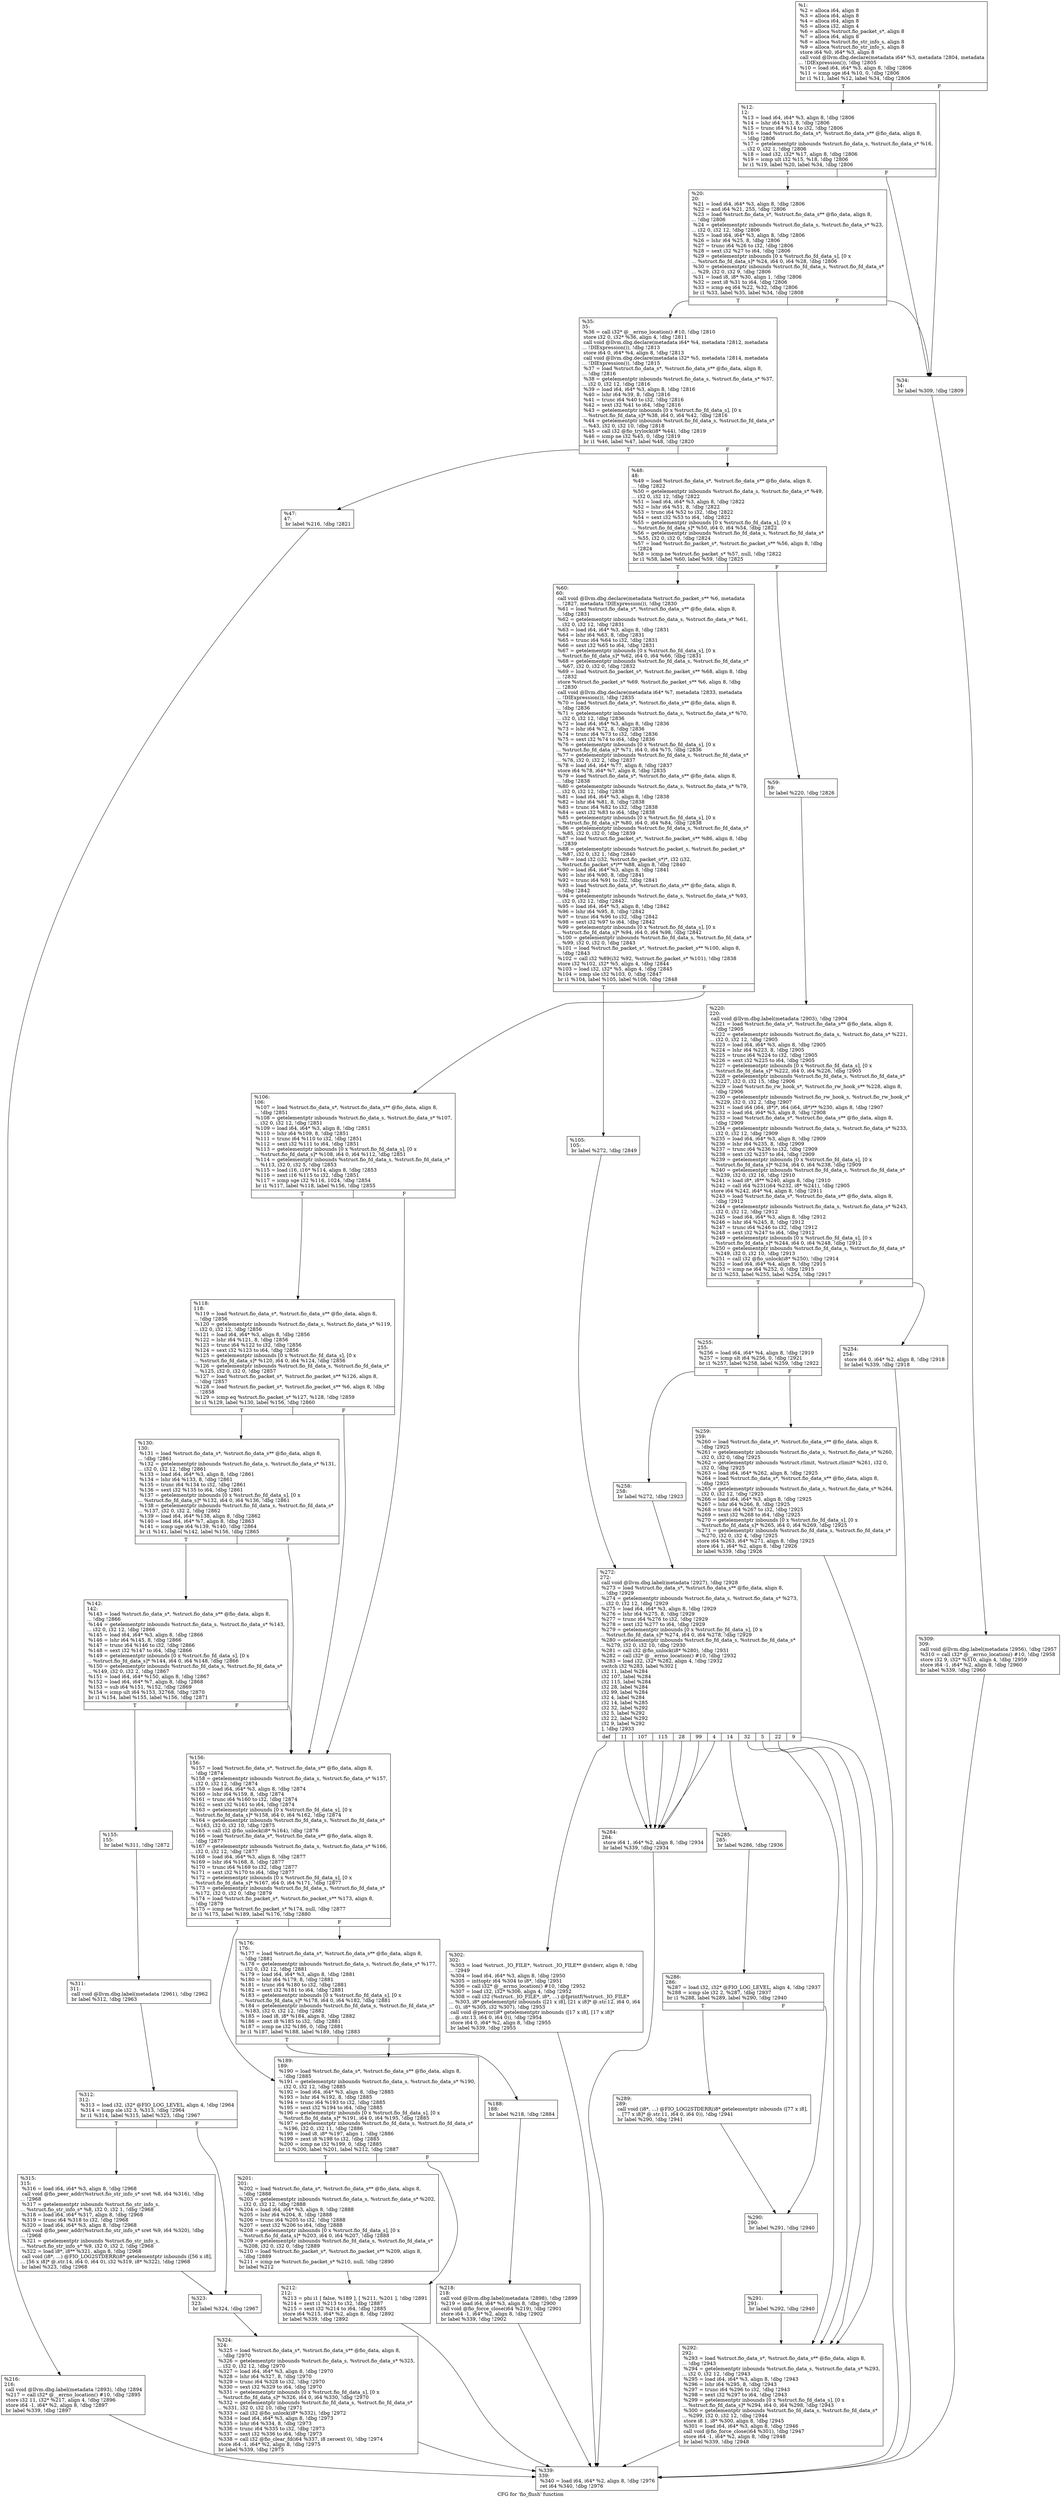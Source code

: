 digraph "CFG for 'fio_flush' function" {
	label="CFG for 'fio_flush' function";

	Node0x5568514cc740 [shape=record,label="{%1:\l  %2 = alloca i64, align 8\l  %3 = alloca i64, align 8\l  %4 = alloca i64, align 8\l  %5 = alloca i32, align 4\l  %6 = alloca %struct.fio_packet_s*, align 8\l  %7 = alloca i64, align 8\l  %8 = alloca %struct.fio_str_info_s, align 8\l  %9 = alloca %struct.fio_str_info_s, align 8\l  store i64 %0, i64* %3, align 8\l  call void @llvm.dbg.declare(metadata i64* %3, metadata !2804, metadata\l... !DIExpression()), !dbg !2805\l  %10 = load i64, i64* %3, align 8, !dbg !2806\l  %11 = icmp sge i64 %10, 0, !dbg !2806\l  br i1 %11, label %12, label %34, !dbg !2806\l|{<s0>T|<s1>F}}"];
	Node0x5568514cc740:s0 -> Node0x5568514cf280;
	Node0x5568514cc740:s1 -> Node0x5568514cf320;
	Node0x5568514cf280 [shape=record,label="{%12:\l12:                                               \l  %13 = load i64, i64* %3, align 8, !dbg !2806\l  %14 = lshr i64 %13, 8, !dbg !2806\l  %15 = trunc i64 %14 to i32, !dbg !2806\l  %16 = load %struct.fio_data_s*, %struct.fio_data_s** @fio_data, align 8,\l... !dbg !2806\l  %17 = getelementptr inbounds %struct.fio_data_s, %struct.fio_data_s* %16,\l... i32 0, i32 1, !dbg !2806\l  %18 = load i32, i32* %17, align 8, !dbg !2806\l  %19 = icmp ult i32 %15, %18, !dbg !2806\l  br i1 %19, label %20, label %34, !dbg !2806\l|{<s0>T|<s1>F}}"];
	Node0x5568514cf280:s0 -> Node0x5568514cf2d0;
	Node0x5568514cf280:s1 -> Node0x5568514cf320;
	Node0x5568514cf2d0 [shape=record,label="{%20:\l20:                                               \l  %21 = load i64, i64* %3, align 8, !dbg !2806\l  %22 = and i64 %21, 255, !dbg !2806\l  %23 = load %struct.fio_data_s*, %struct.fio_data_s** @fio_data, align 8,\l... !dbg !2806\l  %24 = getelementptr inbounds %struct.fio_data_s, %struct.fio_data_s* %23,\l... i32 0, i32 12, !dbg !2806\l  %25 = load i64, i64* %3, align 8, !dbg !2806\l  %26 = lshr i64 %25, 8, !dbg !2806\l  %27 = trunc i64 %26 to i32, !dbg !2806\l  %28 = sext i32 %27 to i64, !dbg !2806\l  %29 = getelementptr inbounds [0 x %struct.fio_fd_data_s], [0 x\l... %struct.fio_fd_data_s]* %24, i64 0, i64 %28, !dbg !2806\l  %30 = getelementptr inbounds %struct.fio_fd_data_s, %struct.fio_fd_data_s*\l... %29, i32 0, i32 9, !dbg !2806\l  %31 = load i8, i8* %30, align 1, !dbg !2806\l  %32 = zext i8 %31 to i64, !dbg !2806\l  %33 = icmp eq i64 %22, %32, !dbg !2806\l  br i1 %33, label %35, label %34, !dbg !2808\l|{<s0>T|<s1>F}}"];
	Node0x5568514cf2d0:s0 -> Node0x5568514cf370;
	Node0x5568514cf2d0:s1 -> Node0x5568514cf320;
	Node0x5568514cf320 [shape=record,label="{%34:\l34:                                               \l  br label %309, !dbg !2809\l}"];
	Node0x5568514cf320 -> Node0x5568514cfdc0;
	Node0x5568514cf370 [shape=record,label="{%35:\l35:                                               \l  %36 = call i32* @__errno_location() #10, !dbg !2810\l  store i32 0, i32* %36, align 4, !dbg !2811\l  call void @llvm.dbg.declare(metadata i64* %4, metadata !2812, metadata\l... !DIExpression()), !dbg !2813\l  store i64 0, i64* %4, align 8, !dbg !2813\l  call void @llvm.dbg.declare(metadata i32* %5, metadata !2814, metadata\l... !DIExpression()), !dbg !2815\l  %37 = load %struct.fio_data_s*, %struct.fio_data_s** @fio_data, align 8,\l... !dbg !2816\l  %38 = getelementptr inbounds %struct.fio_data_s, %struct.fio_data_s* %37,\l... i32 0, i32 12, !dbg !2816\l  %39 = load i64, i64* %3, align 8, !dbg !2816\l  %40 = lshr i64 %39, 8, !dbg !2816\l  %41 = trunc i64 %40 to i32, !dbg !2816\l  %42 = sext i32 %41 to i64, !dbg !2816\l  %43 = getelementptr inbounds [0 x %struct.fio_fd_data_s], [0 x\l... %struct.fio_fd_data_s]* %38, i64 0, i64 %42, !dbg !2816\l  %44 = getelementptr inbounds %struct.fio_fd_data_s, %struct.fio_fd_data_s*\l... %43, i32 0, i32 10, !dbg !2818\l  %45 = call i32 @fio_trylock(i8* %44), !dbg !2819\l  %46 = icmp ne i32 %45, 0, !dbg !2819\l  br i1 %46, label %47, label %48, !dbg !2820\l|{<s0>T|<s1>F}}"];
	Node0x5568514cf370:s0 -> Node0x5568514cf3c0;
	Node0x5568514cf370:s1 -> Node0x5568514cf410;
	Node0x5568514cf3c0 [shape=record,label="{%47:\l47:                                               \l  br label %216, !dbg !2821\l}"];
	Node0x5568514cf3c0 -> Node0x5568514cf8c0;
	Node0x5568514cf410 [shape=record,label="{%48:\l48:                                               \l  %49 = load %struct.fio_data_s*, %struct.fio_data_s** @fio_data, align 8,\l... !dbg !2822\l  %50 = getelementptr inbounds %struct.fio_data_s, %struct.fio_data_s* %49,\l... i32 0, i32 12, !dbg !2822\l  %51 = load i64, i64* %3, align 8, !dbg !2822\l  %52 = lshr i64 %51, 8, !dbg !2822\l  %53 = trunc i64 %52 to i32, !dbg !2822\l  %54 = sext i32 %53 to i64, !dbg !2822\l  %55 = getelementptr inbounds [0 x %struct.fio_fd_data_s], [0 x\l... %struct.fio_fd_data_s]* %50, i64 0, i64 %54, !dbg !2822\l  %56 = getelementptr inbounds %struct.fio_fd_data_s, %struct.fio_fd_data_s*\l... %55, i32 0, i32 0, !dbg !2824\l  %57 = load %struct.fio_packet_s*, %struct.fio_packet_s** %56, align 8, !dbg\l... !2824\l  %58 = icmp ne %struct.fio_packet_s* %57, null, !dbg !2822\l  br i1 %58, label %60, label %59, !dbg !2825\l|{<s0>T|<s1>F}}"];
	Node0x5568514cf410:s0 -> Node0x5568514cf4b0;
	Node0x5568514cf410:s1 -> Node0x5568514cf460;
	Node0x5568514cf460 [shape=record,label="{%59:\l59:                                               \l  br label %220, !dbg !2826\l}"];
	Node0x5568514cf460 -> Node0x5568514cf960;
	Node0x5568514cf4b0 [shape=record,label="{%60:\l60:                                               \l  call void @llvm.dbg.declare(metadata %struct.fio_packet_s** %6, metadata\l... !2827, metadata !DIExpression()), !dbg !2830\l  %61 = load %struct.fio_data_s*, %struct.fio_data_s** @fio_data, align 8,\l... !dbg !2831\l  %62 = getelementptr inbounds %struct.fio_data_s, %struct.fio_data_s* %61,\l... i32 0, i32 12, !dbg !2831\l  %63 = load i64, i64* %3, align 8, !dbg !2831\l  %64 = lshr i64 %63, 8, !dbg !2831\l  %65 = trunc i64 %64 to i32, !dbg !2831\l  %66 = sext i32 %65 to i64, !dbg !2831\l  %67 = getelementptr inbounds [0 x %struct.fio_fd_data_s], [0 x\l... %struct.fio_fd_data_s]* %62, i64 0, i64 %66, !dbg !2831\l  %68 = getelementptr inbounds %struct.fio_fd_data_s, %struct.fio_fd_data_s*\l... %67, i32 0, i32 0, !dbg !2832\l  %69 = load %struct.fio_packet_s*, %struct.fio_packet_s** %68, align 8, !dbg\l... !2832\l  store %struct.fio_packet_s* %69, %struct.fio_packet_s** %6, align 8, !dbg\l... !2830\l  call void @llvm.dbg.declare(metadata i64* %7, metadata !2833, metadata\l... !DIExpression()), !dbg !2835\l  %70 = load %struct.fio_data_s*, %struct.fio_data_s** @fio_data, align 8,\l... !dbg !2836\l  %71 = getelementptr inbounds %struct.fio_data_s, %struct.fio_data_s* %70,\l... i32 0, i32 12, !dbg !2836\l  %72 = load i64, i64* %3, align 8, !dbg !2836\l  %73 = lshr i64 %72, 8, !dbg !2836\l  %74 = trunc i64 %73 to i32, !dbg !2836\l  %75 = sext i32 %74 to i64, !dbg !2836\l  %76 = getelementptr inbounds [0 x %struct.fio_fd_data_s], [0 x\l... %struct.fio_fd_data_s]* %71, i64 0, i64 %75, !dbg !2836\l  %77 = getelementptr inbounds %struct.fio_fd_data_s, %struct.fio_fd_data_s*\l... %76, i32 0, i32 2, !dbg !2837\l  %78 = load i64, i64* %77, align 8, !dbg !2837\l  store i64 %78, i64* %7, align 8, !dbg !2835\l  %79 = load %struct.fio_data_s*, %struct.fio_data_s** @fio_data, align 8,\l... !dbg !2838\l  %80 = getelementptr inbounds %struct.fio_data_s, %struct.fio_data_s* %79,\l... i32 0, i32 12, !dbg !2838\l  %81 = load i64, i64* %3, align 8, !dbg !2838\l  %82 = lshr i64 %81, 8, !dbg !2838\l  %83 = trunc i64 %82 to i32, !dbg !2838\l  %84 = sext i32 %83 to i64, !dbg !2838\l  %85 = getelementptr inbounds [0 x %struct.fio_fd_data_s], [0 x\l... %struct.fio_fd_data_s]* %80, i64 0, i64 %84, !dbg !2838\l  %86 = getelementptr inbounds %struct.fio_fd_data_s, %struct.fio_fd_data_s*\l... %85, i32 0, i32 0, !dbg !2839\l  %87 = load %struct.fio_packet_s*, %struct.fio_packet_s** %86, align 8, !dbg\l... !2839\l  %88 = getelementptr inbounds %struct.fio_packet_s, %struct.fio_packet_s*\l... %87, i32 0, i32 1, !dbg !2840\l  %89 = load i32 (i32, %struct.fio_packet_s*)*, i32 (i32,\l... %struct.fio_packet_s*)** %88, align 8, !dbg !2840\l  %90 = load i64, i64* %3, align 8, !dbg !2841\l  %91 = lshr i64 %90, 8, !dbg !2841\l  %92 = trunc i64 %91 to i32, !dbg !2841\l  %93 = load %struct.fio_data_s*, %struct.fio_data_s** @fio_data, align 8,\l... !dbg !2842\l  %94 = getelementptr inbounds %struct.fio_data_s, %struct.fio_data_s* %93,\l... i32 0, i32 12, !dbg !2842\l  %95 = load i64, i64* %3, align 8, !dbg !2842\l  %96 = lshr i64 %95, 8, !dbg !2842\l  %97 = trunc i64 %96 to i32, !dbg !2842\l  %98 = sext i32 %97 to i64, !dbg !2842\l  %99 = getelementptr inbounds [0 x %struct.fio_fd_data_s], [0 x\l... %struct.fio_fd_data_s]* %94, i64 0, i64 %98, !dbg !2842\l  %100 = getelementptr inbounds %struct.fio_fd_data_s, %struct.fio_fd_data_s*\l... %99, i32 0, i32 0, !dbg !2843\l  %101 = load %struct.fio_packet_s*, %struct.fio_packet_s** %100, align 8,\l... !dbg !2843\l  %102 = call i32 %89(i32 %92, %struct.fio_packet_s* %101), !dbg !2838\l  store i32 %102, i32* %5, align 4, !dbg !2844\l  %103 = load i32, i32* %5, align 4, !dbg !2845\l  %104 = icmp sle i32 %103, 0, !dbg !2847\l  br i1 %104, label %105, label %106, !dbg !2848\l|{<s0>T|<s1>F}}"];
	Node0x5568514cf4b0:s0 -> Node0x5568514cf500;
	Node0x5568514cf4b0:s1 -> Node0x5568514cf550;
	Node0x5568514cf500 [shape=record,label="{%105:\l105:                                              \l  br label %272, !dbg !2849\l}"];
	Node0x5568514cf500 -> Node0x5568514cfaf0;
	Node0x5568514cf550 [shape=record,label="{%106:\l106:                                              \l  %107 = load %struct.fio_data_s*, %struct.fio_data_s** @fio_data, align 8,\l... !dbg !2851\l  %108 = getelementptr inbounds %struct.fio_data_s, %struct.fio_data_s* %107,\l... i32 0, i32 12, !dbg !2851\l  %109 = load i64, i64* %3, align 8, !dbg !2851\l  %110 = lshr i64 %109, 8, !dbg !2851\l  %111 = trunc i64 %110 to i32, !dbg !2851\l  %112 = sext i32 %111 to i64, !dbg !2851\l  %113 = getelementptr inbounds [0 x %struct.fio_fd_data_s], [0 x\l... %struct.fio_fd_data_s]* %108, i64 0, i64 %112, !dbg !2851\l  %114 = getelementptr inbounds %struct.fio_fd_data_s, %struct.fio_fd_data_s*\l... %113, i32 0, i32 5, !dbg !2853\l  %115 = load i16, i16* %114, align 8, !dbg !2853\l  %116 = zext i16 %115 to i32, !dbg !2851\l  %117 = icmp sge i32 %116, 1024, !dbg !2854\l  br i1 %117, label %118, label %156, !dbg !2855\l|{<s0>T|<s1>F}}"];
	Node0x5568514cf550:s0 -> Node0x5568514cf5a0;
	Node0x5568514cf550:s1 -> Node0x5568514cf6e0;
	Node0x5568514cf5a0 [shape=record,label="{%118:\l118:                                              \l  %119 = load %struct.fio_data_s*, %struct.fio_data_s** @fio_data, align 8,\l... !dbg !2856\l  %120 = getelementptr inbounds %struct.fio_data_s, %struct.fio_data_s* %119,\l... i32 0, i32 12, !dbg !2856\l  %121 = load i64, i64* %3, align 8, !dbg !2856\l  %122 = lshr i64 %121, 8, !dbg !2856\l  %123 = trunc i64 %122 to i32, !dbg !2856\l  %124 = sext i32 %123 to i64, !dbg !2856\l  %125 = getelementptr inbounds [0 x %struct.fio_fd_data_s], [0 x\l... %struct.fio_fd_data_s]* %120, i64 0, i64 %124, !dbg !2856\l  %126 = getelementptr inbounds %struct.fio_fd_data_s, %struct.fio_fd_data_s*\l... %125, i32 0, i32 0, !dbg !2857\l  %127 = load %struct.fio_packet_s*, %struct.fio_packet_s** %126, align 8,\l... !dbg !2857\l  %128 = load %struct.fio_packet_s*, %struct.fio_packet_s** %6, align 8, !dbg\l... !2858\l  %129 = icmp eq %struct.fio_packet_s* %127, %128, !dbg !2859\l  br i1 %129, label %130, label %156, !dbg !2860\l|{<s0>T|<s1>F}}"];
	Node0x5568514cf5a0:s0 -> Node0x5568514cf5f0;
	Node0x5568514cf5a0:s1 -> Node0x5568514cf6e0;
	Node0x5568514cf5f0 [shape=record,label="{%130:\l130:                                              \l  %131 = load %struct.fio_data_s*, %struct.fio_data_s** @fio_data, align 8,\l... !dbg !2861\l  %132 = getelementptr inbounds %struct.fio_data_s, %struct.fio_data_s* %131,\l... i32 0, i32 12, !dbg !2861\l  %133 = load i64, i64* %3, align 8, !dbg !2861\l  %134 = lshr i64 %133, 8, !dbg !2861\l  %135 = trunc i64 %134 to i32, !dbg !2861\l  %136 = sext i32 %135 to i64, !dbg !2861\l  %137 = getelementptr inbounds [0 x %struct.fio_fd_data_s], [0 x\l... %struct.fio_fd_data_s]* %132, i64 0, i64 %136, !dbg !2861\l  %138 = getelementptr inbounds %struct.fio_fd_data_s, %struct.fio_fd_data_s*\l... %137, i32 0, i32 2, !dbg !2862\l  %139 = load i64, i64* %138, align 8, !dbg !2862\l  %140 = load i64, i64* %7, align 8, !dbg !2863\l  %141 = icmp uge i64 %139, %140, !dbg !2864\l  br i1 %141, label %142, label %156, !dbg !2865\l|{<s0>T|<s1>F}}"];
	Node0x5568514cf5f0:s0 -> Node0x5568514cf640;
	Node0x5568514cf5f0:s1 -> Node0x5568514cf6e0;
	Node0x5568514cf640 [shape=record,label="{%142:\l142:                                              \l  %143 = load %struct.fio_data_s*, %struct.fio_data_s** @fio_data, align 8,\l... !dbg !2866\l  %144 = getelementptr inbounds %struct.fio_data_s, %struct.fio_data_s* %143,\l... i32 0, i32 12, !dbg !2866\l  %145 = load i64, i64* %3, align 8, !dbg !2866\l  %146 = lshr i64 %145, 8, !dbg !2866\l  %147 = trunc i64 %146 to i32, !dbg !2866\l  %148 = sext i32 %147 to i64, !dbg !2866\l  %149 = getelementptr inbounds [0 x %struct.fio_fd_data_s], [0 x\l... %struct.fio_fd_data_s]* %144, i64 0, i64 %148, !dbg !2866\l  %150 = getelementptr inbounds %struct.fio_fd_data_s, %struct.fio_fd_data_s*\l... %149, i32 0, i32 2, !dbg !2867\l  %151 = load i64, i64* %150, align 8, !dbg !2867\l  %152 = load i64, i64* %7, align 8, !dbg !2868\l  %153 = sub i64 %151, %152, !dbg !2869\l  %154 = icmp ult i64 %153, 32768, !dbg !2870\l  br i1 %154, label %155, label %156, !dbg !2871\l|{<s0>T|<s1>F}}"];
	Node0x5568514cf640:s0 -> Node0x5568514cf690;
	Node0x5568514cf640:s1 -> Node0x5568514cf6e0;
	Node0x5568514cf690 [shape=record,label="{%155:\l155:                                              \l  br label %311, !dbg !2872\l}"];
	Node0x5568514cf690 -> Node0x5568514cfe10;
	Node0x5568514cf6e0 [shape=record,label="{%156:\l156:                                              \l  %157 = load %struct.fio_data_s*, %struct.fio_data_s** @fio_data, align 8,\l... !dbg !2874\l  %158 = getelementptr inbounds %struct.fio_data_s, %struct.fio_data_s* %157,\l... i32 0, i32 12, !dbg !2874\l  %159 = load i64, i64* %3, align 8, !dbg !2874\l  %160 = lshr i64 %159, 8, !dbg !2874\l  %161 = trunc i64 %160 to i32, !dbg !2874\l  %162 = sext i32 %161 to i64, !dbg !2874\l  %163 = getelementptr inbounds [0 x %struct.fio_fd_data_s], [0 x\l... %struct.fio_fd_data_s]* %158, i64 0, i64 %162, !dbg !2874\l  %164 = getelementptr inbounds %struct.fio_fd_data_s, %struct.fio_fd_data_s*\l... %163, i32 0, i32 10, !dbg !2875\l  %165 = call i32 @fio_unlock(i8* %164), !dbg !2876\l  %166 = load %struct.fio_data_s*, %struct.fio_data_s** @fio_data, align 8,\l... !dbg !2877\l  %167 = getelementptr inbounds %struct.fio_data_s, %struct.fio_data_s* %166,\l... i32 0, i32 12, !dbg !2877\l  %168 = load i64, i64* %3, align 8, !dbg !2877\l  %169 = lshr i64 %168, 8, !dbg !2877\l  %170 = trunc i64 %169 to i32, !dbg !2877\l  %171 = sext i32 %170 to i64, !dbg !2877\l  %172 = getelementptr inbounds [0 x %struct.fio_fd_data_s], [0 x\l... %struct.fio_fd_data_s]* %167, i64 0, i64 %171, !dbg !2877\l  %173 = getelementptr inbounds %struct.fio_fd_data_s, %struct.fio_fd_data_s*\l... %172, i32 0, i32 0, !dbg !2879\l  %174 = load %struct.fio_packet_s*, %struct.fio_packet_s** %173, align 8,\l... !dbg !2879\l  %175 = icmp ne %struct.fio_packet_s* %174, null, !dbg !2877\l  br i1 %175, label %189, label %176, !dbg !2880\l|{<s0>T|<s1>F}}"];
	Node0x5568514cf6e0:s0 -> Node0x5568514cf7d0;
	Node0x5568514cf6e0:s1 -> Node0x5568514cf730;
	Node0x5568514cf730 [shape=record,label="{%176:\l176:                                              \l  %177 = load %struct.fio_data_s*, %struct.fio_data_s** @fio_data, align 8,\l... !dbg !2881\l  %178 = getelementptr inbounds %struct.fio_data_s, %struct.fio_data_s* %177,\l... i32 0, i32 12, !dbg !2881\l  %179 = load i64, i64* %3, align 8, !dbg !2881\l  %180 = lshr i64 %179, 8, !dbg !2881\l  %181 = trunc i64 %180 to i32, !dbg !2881\l  %182 = sext i32 %181 to i64, !dbg !2881\l  %183 = getelementptr inbounds [0 x %struct.fio_fd_data_s], [0 x\l... %struct.fio_fd_data_s]* %178, i64 0, i64 %182, !dbg !2881\l  %184 = getelementptr inbounds %struct.fio_fd_data_s, %struct.fio_fd_data_s*\l... %183, i32 0, i32 12, !dbg !2882\l  %185 = load i8, i8* %184, align 8, !dbg !2882\l  %186 = zext i8 %185 to i32, !dbg !2881\l  %187 = icmp ne i32 %186, 0, !dbg !2881\l  br i1 %187, label %188, label %189, !dbg !2883\l|{<s0>T|<s1>F}}"];
	Node0x5568514cf730:s0 -> Node0x5568514cf780;
	Node0x5568514cf730:s1 -> Node0x5568514cf7d0;
	Node0x5568514cf780 [shape=record,label="{%188:\l188:                                              \l  br label %218, !dbg !2884\l}"];
	Node0x5568514cf780 -> Node0x5568514cf910;
	Node0x5568514cf7d0 [shape=record,label="{%189:\l189:                                              \l  %190 = load %struct.fio_data_s*, %struct.fio_data_s** @fio_data, align 8,\l... !dbg !2885\l  %191 = getelementptr inbounds %struct.fio_data_s, %struct.fio_data_s* %190,\l... i32 0, i32 12, !dbg !2885\l  %192 = load i64, i64* %3, align 8, !dbg !2885\l  %193 = lshr i64 %192, 8, !dbg !2885\l  %194 = trunc i64 %193 to i32, !dbg !2885\l  %195 = sext i32 %194 to i64, !dbg !2885\l  %196 = getelementptr inbounds [0 x %struct.fio_fd_data_s], [0 x\l... %struct.fio_fd_data_s]* %191, i64 0, i64 %195, !dbg !2885\l  %197 = getelementptr inbounds %struct.fio_fd_data_s, %struct.fio_fd_data_s*\l... %196, i32 0, i32 11, !dbg !2886\l  %198 = load i8, i8* %197, align 1, !dbg !2886\l  %199 = zext i8 %198 to i32, !dbg !2885\l  %200 = icmp ne i32 %199, 0, !dbg !2885\l  br i1 %200, label %201, label %212, !dbg !2887\l|{<s0>T|<s1>F}}"];
	Node0x5568514cf7d0:s0 -> Node0x5568514cf820;
	Node0x5568514cf7d0:s1 -> Node0x5568514cf870;
	Node0x5568514cf820 [shape=record,label="{%201:\l201:                                              \l  %202 = load %struct.fio_data_s*, %struct.fio_data_s** @fio_data, align 8,\l... !dbg !2888\l  %203 = getelementptr inbounds %struct.fio_data_s, %struct.fio_data_s* %202,\l... i32 0, i32 12, !dbg !2888\l  %204 = load i64, i64* %3, align 8, !dbg !2888\l  %205 = lshr i64 %204, 8, !dbg !2888\l  %206 = trunc i64 %205 to i32, !dbg !2888\l  %207 = sext i32 %206 to i64, !dbg !2888\l  %208 = getelementptr inbounds [0 x %struct.fio_fd_data_s], [0 x\l... %struct.fio_fd_data_s]* %203, i64 0, i64 %207, !dbg !2888\l  %209 = getelementptr inbounds %struct.fio_fd_data_s, %struct.fio_fd_data_s*\l... %208, i32 0, i32 0, !dbg !2889\l  %210 = load %struct.fio_packet_s*, %struct.fio_packet_s** %209, align 8,\l... !dbg !2889\l  %211 = icmp ne %struct.fio_packet_s* %210, null, !dbg !2890\l  br label %212\l}"];
	Node0x5568514cf820 -> Node0x5568514cf870;
	Node0x5568514cf870 [shape=record,label="{%212:\l212:                                              \l  %213 = phi i1 [ false, %189 ], [ %211, %201 ], !dbg !2891\l  %214 = zext i1 %213 to i32, !dbg !2887\l  %215 = sext i32 %214 to i64, !dbg !2885\l  store i64 %215, i64* %2, align 8, !dbg !2892\l  br label %339, !dbg !2892\l}"];
	Node0x5568514cf870 -> Node0x5568514cffa0;
	Node0x5568514cf8c0 [shape=record,label="{%216:\l216:                                              \l  call void @llvm.dbg.label(metadata !2893), !dbg !2894\l  %217 = call i32* @__errno_location() #10, !dbg !2895\l  store i32 11, i32* %217, align 4, !dbg !2896\l  store i64 -1, i64* %2, align 8, !dbg !2897\l  br label %339, !dbg !2897\l}"];
	Node0x5568514cf8c0 -> Node0x5568514cffa0;
	Node0x5568514cf910 [shape=record,label="{%218:\l218:                                              \l  call void @llvm.dbg.label(metadata !2898), !dbg !2899\l  %219 = load i64, i64* %3, align 8, !dbg !2900\l  call void @fio_force_close(i64 %219), !dbg !2901\l  store i64 -1, i64* %2, align 8, !dbg !2902\l  br label %339, !dbg !2902\l}"];
	Node0x5568514cf910 -> Node0x5568514cffa0;
	Node0x5568514cf960 [shape=record,label="{%220:\l220:                                              \l  call void @llvm.dbg.label(metadata !2903), !dbg !2904\l  %221 = load %struct.fio_data_s*, %struct.fio_data_s** @fio_data, align 8,\l... !dbg !2905\l  %222 = getelementptr inbounds %struct.fio_data_s, %struct.fio_data_s* %221,\l... i32 0, i32 12, !dbg !2905\l  %223 = load i64, i64* %3, align 8, !dbg !2905\l  %224 = lshr i64 %223, 8, !dbg !2905\l  %225 = trunc i64 %224 to i32, !dbg !2905\l  %226 = sext i32 %225 to i64, !dbg !2905\l  %227 = getelementptr inbounds [0 x %struct.fio_fd_data_s], [0 x\l... %struct.fio_fd_data_s]* %222, i64 0, i64 %226, !dbg !2905\l  %228 = getelementptr inbounds %struct.fio_fd_data_s, %struct.fio_fd_data_s*\l... %227, i32 0, i32 15, !dbg !2906\l  %229 = load %struct.fio_rw_hook_s*, %struct.fio_rw_hook_s** %228, align 8,\l... !dbg !2906\l  %230 = getelementptr inbounds %struct.fio_rw_hook_s, %struct.fio_rw_hook_s*\l... %229, i32 0, i32 2, !dbg !2907\l  %231 = load i64 (i64, i8*)*, i64 (i64, i8*)** %230, align 8, !dbg !2907\l  %232 = load i64, i64* %3, align 8, !dbg !2908\l  %233 = load %struct.fio_data_s*, %struct.fio_data_s** @fio_data, align 8,\l... !dbg !2909\l  %234 = getelementptr inbounds %struct.fio_data_s, %struct.fio_data_s* %233,\l... i32 0, i32 12, !dbg !2909\l  %235 = load i64, i64* %3, align 8, !dbg !2909\l  %236 = lshr i64 %235, 8, !dbg !2909\l  %237 = trunc i64 %236 to i32, !dbg !2909\l  %238 = sext i32 %237 to i64, !dbg !2909\l  %239 = getelementptr inbounds [0 x %struct.fio_fd_data_s], [0 x\l... %struct.fio_fd_data_s]* %234, i64 0, i64 %238, !dbg !2909\l  %240 = getelementptr inbounds %struct.fio_fd_data_s, %struct.fio_fd_data_s*\l... %239, i32 0, i32 16, !dbg !2910\l  %241 = load i8*, i8** %240, align 8, !dbg !2910\l  %242 = call i64 %231(i64 %232, i8* %241), !dbg !2905\l  store i64 %242, i64* %4, align 8, !dbg !2911\l  %243 = load %struct.fio_data_s*, %struct.fio_data_s** @fio_data, align 8,\l... !dbg !2912\l  %244 = getelementptr inbounds %struct.fio_data_s, %struct.fio_data_s* %243,\l... i32 0, i32 12, !dbg !2912\l  %245 = load i64, i64* %3, align 8, !dbg !2912\l  %246 = lshr i64 %245, 8, !dbg !2912\l  %247 = trunc i64 %246 to i32, !dbg !2912\l  %248 = sext i32 %247 to i64, !dbg !2912\l  %249 = getelementptr inbounds [0 x %struct.fio_fd_data_s], [0 x\l... %struct.fio_fd_data_s]* %244, i64 0, i64 %248, !dbg !2912\l  %250 = getelementptr inbounds %struct.fio_fd_data_s, %struct.fio_fd_data_s*\l... %249, i32 0, i32 10, !dbg !2913\l  %251 = call i32 @fio_unlock(i8* %250), !dbg !2914\l  %252 = load i64, i64* %4, align 8, !dbg !2915\l  %253 = icmp ne i64 %252, 0, !dbg !2915\l  br i1 %253, label %255, label %254, !dbg !2917\l|{<s0>T|<s1>F}}"];
	Node0x5568514cf960:s0 -> Node0x5568514cfa00;
	Node0x5568514cf960:s1 -> Node0x5568514cf9b0;
	Node0x5568514cf9b0 [shape=record,label="{%254:\l254:                                              \l  store i64 0, i64* %2, align 8, !dbg !2918\l  br label %339, !dbg !2918\l}"];
	Node0x5568514cf9b0 -> Node0x5568514cffa0;
	Node0x5568514cfa00 [shape=record,label="{%255:\l255:                                              \l  %256 = load i64, i64* %4, align 8, !dbg !2919\l  %257 = icmp slt i64 %256, 0, !dbg !2921\l  br i1 %257, label %258, label %259, !dbg !2922\l|{<s0>T|<s1>F}}"];
	Node0x5568514cfa00:s0 -> Node0x5568514cfa50;
	Node0x5568514cfa00:s1 -> Node0x5568514cfaa0;
	Node0x5568514cfa50 [shape=record,label="{%258:\l258:                                              \l  br label %272, !dbg !2923\l}"];
	Node0x5568514cfa50 -> Node0x5568514cfaf0;
	Node0x5568514cfaa0 [shape=record,label="{%259:\l259:                                              \l  %260 = load %struct.fio_data_s*, %struct.fio_data_s** @fio_data, align 8,\l... !dbg !2925\l  %261 = getelementptr inbounds %struct.fio_data_s, %struct.fio_data_s* %260,\l... i32 0, i32 0, !dbg !2925\l  %262 = getelementptr inbounds %struct.rlimit, %struct.rlimit* %261, i32 0,\l... i32 0, !dbg !2925\l  %263 = load i64, i64* %262, align 8, !dbg !2925\l  %264 = load %struct.fio_data_s*, %struct.fio_data_s** @fio_data, align 8,\l... !dbg !2925\l  %265 = getelementptr inbounds %struct.fio_data_s, %struct.fio_data_s* %264,\l... i32 0, i32 12, !dbg !2925\l  %266 = load i64, i64* %3, align 8, !dbg !2925\l  %267 = lshr i64 %266, 8, !dbg !2925\l  %268 = trunc i64 %267 to i32, !dbg !2925\l  %269 = sext i32 %268 to i64, !dbg !2925\l  %270 = getelementptr inbounds [0 x %struct.fio_fd_data_s], [0 x\l... %struct.fio_fd_data_s]* %265, i64 0, i64 %269, !dbg !2925\l  %271 = getelementptr inbounds %struct.fio_fd_data_s, %struct.fio_fd_data_s*\l... %270, i32 0, i32 4, !dbg !2925\l  store i64 %263, i64* %271, align 8, !dbg !2925\l  store i64 1, i64* %2, align 8, !dbg !2926\l  br label %339, !dbg !2926\l}"];
	Node0x5568514cfaa0 -> Node0x5568514cffa0;
	Node0x5568514cfaf0 [shape=record,label="{%272:\l272:                                              \l  call void @llvm.dbg.label(metadata !2927), !dbg !2928\l  %273 = load %struct.fio_data_s*, %struct.fio_data_s** @fio_data, align 8,\l... !dbg !2929\l  %274 = getelementptr inbounds %struct.fio_data_s, %struct.fio_data_s* %273,\l... i32 0, i32 12, !dbg !2929\l  %275 = load i64, i64* %3, align 8, !dbg !2929\l  %276 = lshr i64 %275, 8, !dbg !2929\l  %277 = trunc i64 %276 to i32, !dbg !2929\l  %278 = sext i32 %277 to i64, !dbg !2929\l  %279 = getelementptr inbounds [0 x %struct.fio_fd_data_s], [0 x\l... %struct.fio_fd_data_s]* %274, i64 0, i64 %278, !dbg !2929\l  %280 = getelementptr inbounds %struct.fio_fd_data_s, %struct.fio_fd_data_s*\l... %279, i32 0, i32 10, !dbg !2930\l  %281 = call i32 @fio_unlock(i8* %280), !dbg !2931\l  %282 = call i32* @__errno_location() #10, !dbg !2932\l  %283 = load i32, i32* %282, align 4, !dbg !2932\l  switch i32 %283, label %302 [\l    i32 11, label %284\l    i32 107, label %284\l    i32 115, label %284\l    i32 28, label %284\l    i32 99, label %284\l    i32 4, label %284\l    i32 14, label %285\l    i32 32, label %292\l    i32 5, label %292\l    i32 22, label %292\l    i32 9, label %292\l  ], !dbg !2933\l|{<s0>def|<s1>11|<s2>107|<s3>115|<s4>28|<s5>99|<s6>4|<s7>14|<s8>32|<s9>5|<s10>22|<s11>9}}"];
	Node0x5568514cfaf0:s0 -> Node0x5568514cfd70;
	Node0x5568514cfaf0:s1 -> Node0x5568514cfb40;
	Node0x5568514cfaf0:s2 -> Node0x5568514cfb40;
	Node0x5568514cfaf0:s3 -> Node0x5568514cfb40;
	Node0x5568514cfaf0:s4 -> Node0x5568514cfb40;
	Node0x5568514cfaf0:s5 -> Node0x5568514cfb40;
	Node0x5568514cfaf0:s6 -> Node0x5568514cfb40;
	Node0x5568514cfaf0:s7 -> Node0x5568514cfb90;
	Node0x5568514cfaf0:s8 -> Node0x5568514cfd20;
	Node0x5568514cfaf0:s9 -> Node0x5568514cfd20;
	Node0x5568514cfaf0:s10 -> Node0x5568514cfd20;
	Node0x5568514cfaf0:s11 -> Node0x5568514cfd20;
	Node0x5568514cfb40 [shape=record,label="{%284:\l284:                                              \l  store i64 1, i64* %2, align 8, !dbg !2934\l  br label %339, !dbg !2934\l}"];
	Node0x5568514cfb40 -> Node0x5568514cffa0;
	Node0x5568514cfb90 [shape=record,label="{%285:\l285:                                              \l  br label %286, !dbg !2936\l}"];
	Node0x5568514cfb90 -> Node0x5568514cfbe0;
	Node0x5568514cfbe0 [shape=record,label="{%286:\l286:                                              \l  %287 = load i32, i32* @FIO_LOG_LEVEL, align 4, !dbg !2937\l  %288 = icmp sle i32 2, %287, !dbg !2937\l  br i1 %288, label %289, label %290, !dbg !2940\l|{<s0>T|<s1>F}}"];
	Node0x5568514cfbe0:s0 -> Node0x5568514cfc30;
	Node0x5568514cfbe0:s1 -> Node0x5568514cfc80;
	Node0x5568514cfc30 [shape=record,label="{%289:\l289:                                              \l  call void (i8*, ...) @FIO_LOG2STDERR(i8* getelementptr inbounds ([77 x i8],\l... [77 x i8]* @.str.11, i64 0, i64 0)), !dbg !2941\l  br label %290, !dbg !2941\l}"];
	Node0x5568514cfc30 -> Node0x5568514cfc80;
	Node0x5568514cfc80 [shape=record,label="{%290:\l290:                                              \l  br label %291, !dbg !2940\l}"];
	Node0x5568514cfc80 -> Node0x5568514cfcd0;
	Node0x5568514cfcd0 [shape=record,label="{%291:\l291:                                              \l  br label %292, !dbg !2940\l}"];
	Node0x5568514cfcd0 -> Node0x5568514cfd20;
	Node0x5568514cfd20 [shape=record,label="{%292:\l292:                                              \l  %293 = load %struct.fio_data_s*, %struct.fio_data_s** @fio_data, align 8,\l... !dbg !2943\l  %294 = getelementptr inbounds %struct.fio_data_s, %struct.fio_data_s* %293,\l... i32 0, i32 12, !dbg !2943\l  %295 = load i64, i64* %3, align 8, !dbg !2943\l  %296 = lshr i64 %295, 8, !dbg !2943\l  %297 = trunc i64 %296 to i32, !dbg !2943\l  %298 = sext i32 %297 to i64, !dbg !2943\l  %299 = getelementptr inbounds [0 x %struct.fio_fd_data_s], [0 x\l... %struct.fio_fd_data_s]* %294, i64 0, i64 %298, !dbg !2943\l  %300 = getelementptr inbounds %struct.fio_fd_data_s, %struct.fio_fd_data_s*\l... %299, i32 0, i32 12, !dbg !2944\l  store i8 1, i8* %300, align 8, !dbg !2945\l  %301 = load i64, i64* %3, align 8, !dbg !2946\l  call void @fio_force_close(i64 %301), !dbg !2947\l  store i64 -1, i64* %2, align 8, !dbg !2948\l  br label %339, !dbg !2948\l}"];
	Node0x5568514cfd20 -> Node0x5568514cffa0;
	Node0x5568514cfd70 [shape=record,label="{%302:\l302:                                              \l  %303 = load %struct._IO_FILE*, %struct._IO_FILE** @stderr, align 8, !dbg\l... !2949\l  %304 = load i64, i64* %3, align 8, !dbg !2950\l  %305 = inttoptr i64 %304 to i8*, !dbg !2951\l  %306 = call i32* @__errno_location() #10, !dbg !2952\l  %307 = load i32, i32* %306, align 4, !dbg !2952\l  %308 = call i32 (%struct._IO_FILE*, i8*, ...) @fprintf(%struct._IO_FILE*\l... %303, i8* getelementptr inbounds ([21 x i8], [21 x i8]* @.str.12, i64 0, i64\l... 0), i8* %305, i32 %307), !dbg !2953\l  call void @perror(i8* getelementptr inbounds ([17 x i8], [17 x i8]*\l... @.str.13, i64 0, i64 0)), !dbg !2954\l  store i64 0, i64* %2, align 8, !dbg !2955\l  br label %339, !dbg !2955\l}"];
	Node0x5568514cfd70 -> Node0x5568514cffa0;
	Node0x5568514cfdc0 [shape=record,label="{%309:\l309:                                              \l  call void @llvm.dbg.label(metadata !2956), !dbg !2957\l  %310 = call i32* @__errno_location() #10, !dbg !2958\l  store i32 9, i32* %310, align 4, !dbg !2959\l  store i64 -1, i64* %2, align 8, !dbg !2960\l  br label %339, !dbg !2960\l}"];
	Node0x5568514cfdc0 -> Node0x5568514cffa0;
	Node0x5568514cfe10 [shape=record,label="{%311:\l311:                                              \l  call void @llvm.dbg.label(metadata !2961), !dbg !2962\l  br label %312, !dbg !2963\l}"];
	Node0x5568514cfe10 -> Node0x5568514cfe60;
	Node0x5568514cfe60 [shape=record,label="{%312:\l312:                                              \l  %313 = load i32, i32* @FIO_LOG_LEVEL, align 4, !dbg !2964\l  %314 = icmp sle i32 3, %313, !dbg !2964\l  br i1 %314, label %315, label %323, !dbg !2967\l|{<s0>T|<s1>F}}"];
	Node0x5568514cfe60:s0 -> Node0x5568514cfeb0;
	Node0x5568514cfe60:s1 -> Node0x5568514cff00;
	Node0x5568514cfeb0 [shape=record,label="{%315:\l315:                                              \l  %316 = load i64, i64* %3, align 8, !dbg !2968\l  call void @fio_peer_addr(%struct.fio_str_info_s* sret %8, i64 %316), !dbg\l... !2968\l  %317 = getelementptr inbounds %struct.fio_str_info_s,\l... %struct.fio_str_info_s* %8, i32 0, i32 1, !dbg !2968\l  %318 = load i64, i64* %317, align 8, !dbg !2968\l  %319 = trunc i64 %318 to i32, !dbg !2968\l  %320 = load i64, i64* %3, align 8, !dbg !2968\l  call void @fio_peer_addr(%struct.fio_str_info_s* sret %9, i64 %320), !dbg\l... !2968\l  %321 = getelementptr inbounds %struct.fio_str_info_s,\l... %struct.fio_str_info_s* %9, i32 0, i32 2, !dbg !2968\l  %322 = load i8*, i8** %321, align 8, !dbg !2968\l  call void (i8*, ...) @FIO_LOG2STDERR(i8* getelementptr inbounds ([56 x i8],\l... [56 x i8]* @.str.14, i64 0, i64 0), i32 %319, i8* %322), !dbg !2968\l  br label %323, !dbg !2968\l}"];
	Node0x5568514cfeb0 -> Node0x5568514cff00;
	Node0x5568514cff00 [shape=record,label="{%323:\l323:                                              \l  br label %324, !dbg !2967\l}"];
	Node0x5568514cff00 -> Node0x5568514cff50;
	Node0x5568514cff50 [shape=record,label="{%324:\l324:                                              \l  %325 = load %struct.fio_data_s*, %struct.fio_data_s** @fio_data, align 8,\l... !dbg !2970\l  %326 = getelementptr inbounds %struct.fio_data_s, %struct.fio_data_s* %325,\l... i32 0, i32 12, !dbg !2970\l  %327 = load i64, i64* %3, align 8, !dbg !2970\l  %328 = lshr i64 %327, 8, !dbg !2970\l  %329 = trunc i64 %328 to i32, !dbg !2970\l  %330 = sext i32 %329 to i64, !dbg !2970\l  %331 = getelementptr inbounds [0 x %struct.fio_fd_data_s], [0 x\l... %struct.fio_fd_data_s]* %326, i64 0, i64 %330, !dbg !2970\l  %332 = getelementptr inbounds %struct.fio_fd_data_s, %struct.fio_fd_data_s*\l... %331, i32 0, i32 10, !dbg !2971\l  %333 = call i32 @fio_unlock(i8* %332), !dbg !2972\l  %334 = load i64, i64* %3, align 8, !dbg !2973\l  %335 = lshr i64 %334, 8, !dbg !2973\l  %336 = trunc i64 %335 to i32, !dbg !2973\l  %337 = sext i32 %336 to i64, !dbg !2973\l  %338 = call i32 @fio_clear_fd(i64 %337, i8 zeroext 0), !dbg !2974\l  store i64 -1, i64* %2, align 8, !dbg !2975\l  br label %339, !dbg !2975\l}"];
	Node0x5568514cff50 -> Node0x5568514cffa0;
	Node0x5568514cffa0 [shape=record,label="{%339:\l339:                                              \l  %340 = load i64, i64* %2, align 8, !dbg !2976\l  ret i64 %340, !dbg !2976\l}"];
}
